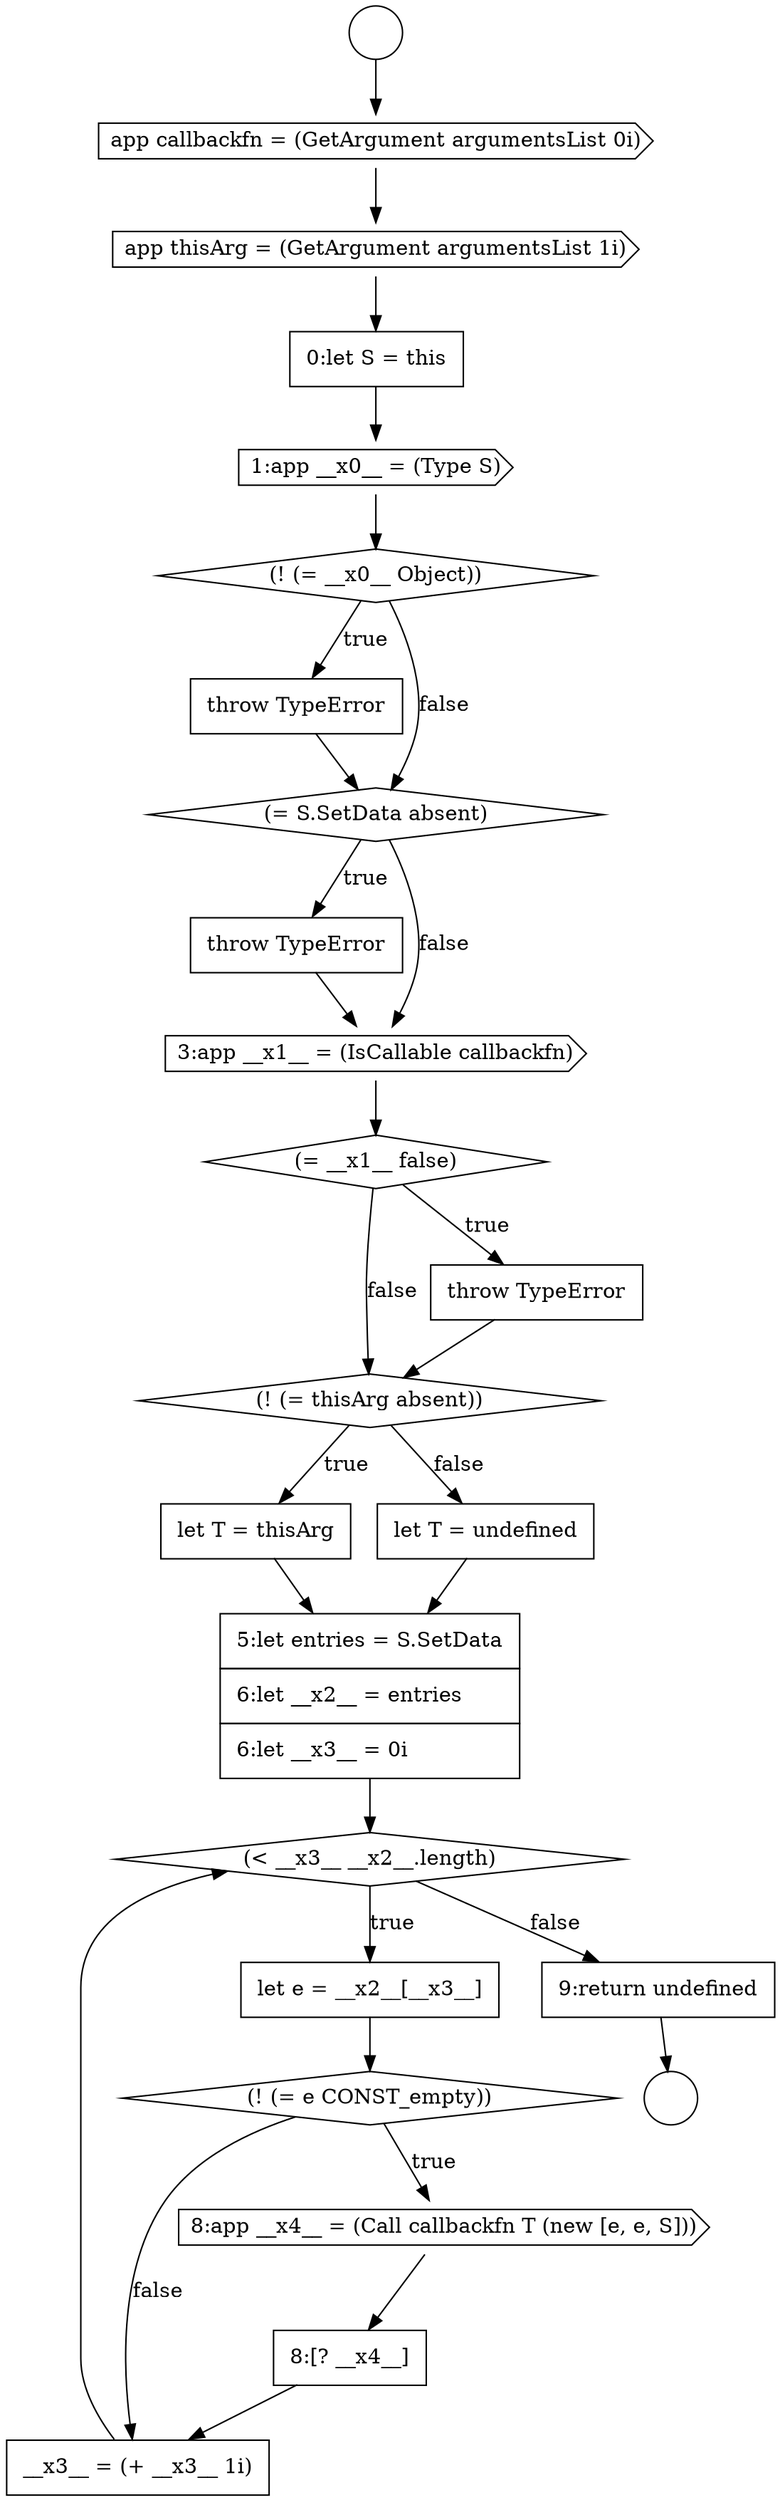 digraph {
  node15859 [shape=none, margin=0, label=<<font color="black">
    <table border="0" cellborder="1" cellspacing="0" cellpadding="10">
      <tr><td align="left">let T = thisArg</td></tr>
    </table>
  </font>> color="black" fillcolor="white" style=filled]
  node15848 [shape=cds, label=<<font color="black">app thisArg = (GetArgument argumentsList 1i)</font>> color="black" fillcolor="white" style=filled]
  node15863 [shape=none, margin=0, label=<<font color="black">
    <table border="0" cellborder="1" cellspacing="0" cellpadding="10">
      <tr><td align="left">let e = __x2__[__x3__]</td></tr>
    </table>
  </font>> color="black" fillcolor="white" style=filled]
  node15856 [shape=diamond, label=<<font color="black">(= __x1__ false)</font>> color="black" fillcolor="white" style=filled]
  node15858 [shape=diamond, label=<<font color="black">(! (= thisArg absent))</font>> color="black" fillcolor="white" style=filled]
  node15847 [shape=cds, label=<<font color="black">app callbackfn = (GetArgument argumentsList 0i)</font>> color="black" fillcolor="white" style=filled]
  node15852 [shape=none, margin=0, label=<<font color="black">
    <table border="0" cellborder="1" cellspacing="0" cellpadding="10">
      <tr><td align="left">throw TypeError</td></tr>
    </table>
  </font>> color="black" fillcolor="white" style=filled]
  node15867 [shape=none, margin=0, label=<<font color="black">
    <table border="0" cellborder="1" cellspacing="0" cellpadding="10">
      <tr><td align="left">__x3__ = (+ __x3__ 1i)</td></tr>
    </table>
  </font>> color="black" fillcolor="white" style=filled]
  node15862 [shape=diamond, label=<<font color="black">(&lt; __x3__ __x2__.length)</font>> color="black" fillcolor="white" style=filled]
  node15857 [shape=none, margin=0, label=<<font color="black">
    <table border="0" cellborder="1" cellspacing="0" cellpadding="10">
      <tr><td align="left">throw TypeError</td></tr>
    </table>
  </font>> color="black" fillcolor="white" style=filled]
  node15853 [shape=diamond, label=<<font color="black">(= S.SetData absent)</font>> color="black" fillcolor="white" style=filled]
  node15861 [shape=none, margin=0, label=<<font color="black">
    <table border="0" cellborder="1" cellspacing="0" cellpadding="10">
      <tr><td align="left">5:let entries = S.SetData</td></tr>
      <tr><td align="left">6:let __x2__ = entries</td></tr>
      <tr><td align="left">6:let __x3__ = 0i</td></tr>
    </table>
  </font>> color="black" fillcolor="white" style=filled]
  node15846 [shape=circle label=" " color="black" fillcolor="white" style=filled]
  node15860 [shape=none, margin=0, label=<<font color="black">
    <table border="0" cellborder="1" cellspacing="0" cellpadding="10">
      <tr><td align="left">let T = undefined</td></tr>
    </table>
  </font>> color="black" fillcolor="white" style=filled]
  node15864 [shape=diamond, label=<<font color="black">(! (= e CONST_empty))</font>> color="black" fillcolor="white" style=filled]
  node15854 [shape=none, margin=0, label=<<font color="black">
    <table border="0" cellborder="1" cellspacing="0" cellpadding="10">
      <tr><td align="left">throw TypeError</td></tr>
    </table>
  </font>> color="black" fillcolor="white" style=filled]
  node15865 [shape=cds, label=<<font color="black">8:app __x4__ = (Call callbackfn T (new [e, e, S]))</font>> color="black" fillcolor="white" style=filled]
  node15850 [shape=cds, label=<<font color="black">1:app __x0__ = (Type S)</font>> color="black" fillcolor="white" style=filled]
  node15845 [shape=circle label=" " color="black" fillcolor="white" style=filled]
  node15855 [shape=cds, label=<<font color="black">3:app __x1__ = (IsCallable callbackfn)</font>> color="black" fillcolor="white" style=filled]
  node15851 [shape=diamond, label=<<font color="black">(! (= __x0__ Object))</font>> color="black" fillcolor="white" style=filled]
  node15866 [shape=none, margin=0, label=<<font color="black">
    <table border="0" cellborder="1" cellspacing="0" cellpadding="10">
      <tr><td align="left">8:[? __x4__]</td></tr>
    </table>
  </font>> color="black" fillcolor="white" style=filled]
  node15849 [shape=none, margin=0, label=<<font color="black">
    <table border="0" cellborder="1" cellspacing="0" cellpadding="10">
      <tr><td align="left">0:let S = this</td></tr>
    </table>
  </font>> color="black" fillcolor="white" style=filled]
  node15868 [shape=none, margin=0, label=<<font color="black">
    <table border="0" cellborder="1" cellspacing="0" cellpadding="10">
      <tr><td align="left">9:return undefined</td></tr>
    </table>
  </font>> color="black" fillcolor="white" style=filled]
  node15853 -> node15854 [label=<<font color="black">true</font>> color="black"]
  node15853 -> node15855 [label=<<font color="black">false</font>> color="black"]
  node15862 -> node15863 [label=<<font color="black">true</font>> color="black"]
  node15862 -> node15868 [label=<<font color="black">false</font>> color="black"]
  node15865 -> node15866 [ color="black"]
  node15859 -> node15861 [ color="black"]
  node15851 -> node15852 [label=<<font color="black">true</font>> color="black"]
  node15851 -> node15853 [label=<<font color="black">false</font>> color="black"]
  node15847 -> node15848 [ color="black"]
  node15864 -> node15865 [label=<<font color="black">true</font>> color="black"]
  node15864 -> node15867 [label=<<font color="black">false</font>> color="black"]
  node15867 -> node15862 [ color="black"]
  node15845 -> node15847 [ color="black"]
  node15860 -> node15861 [ color="black"]
  node15856 -> node15857 [label=<<font color="black">true</font>> color="black"]
  node15856 -> node15858 [label=<<font color="black">false</font>> color="black"]
  node15852 -> node15853 [ color="black"]
  node15866 -> node15867 [ color="black"]
  node15861 -> node15862 [ color="black"]
  node15857 -> node15858 [ color="black"]
  node15858 -> node15859 [label=<<font color="black">true</font>> color="black"]
  node15858 -> node15860 [label=<<font color="black">false</font>> color="black"]
  node15868 -> node15846 [ color="black"]
  node15849 -> node15850 [ color="black"]
  node15854 -> node15855 [ color="black"]
  node15850 -> node15851 [ color="black"]
  node15848 -> node15849 [ color="black"]
  node15855 -> node15856 [ color="black"]
  node15863 -> node15864 [ color="black"]
}
